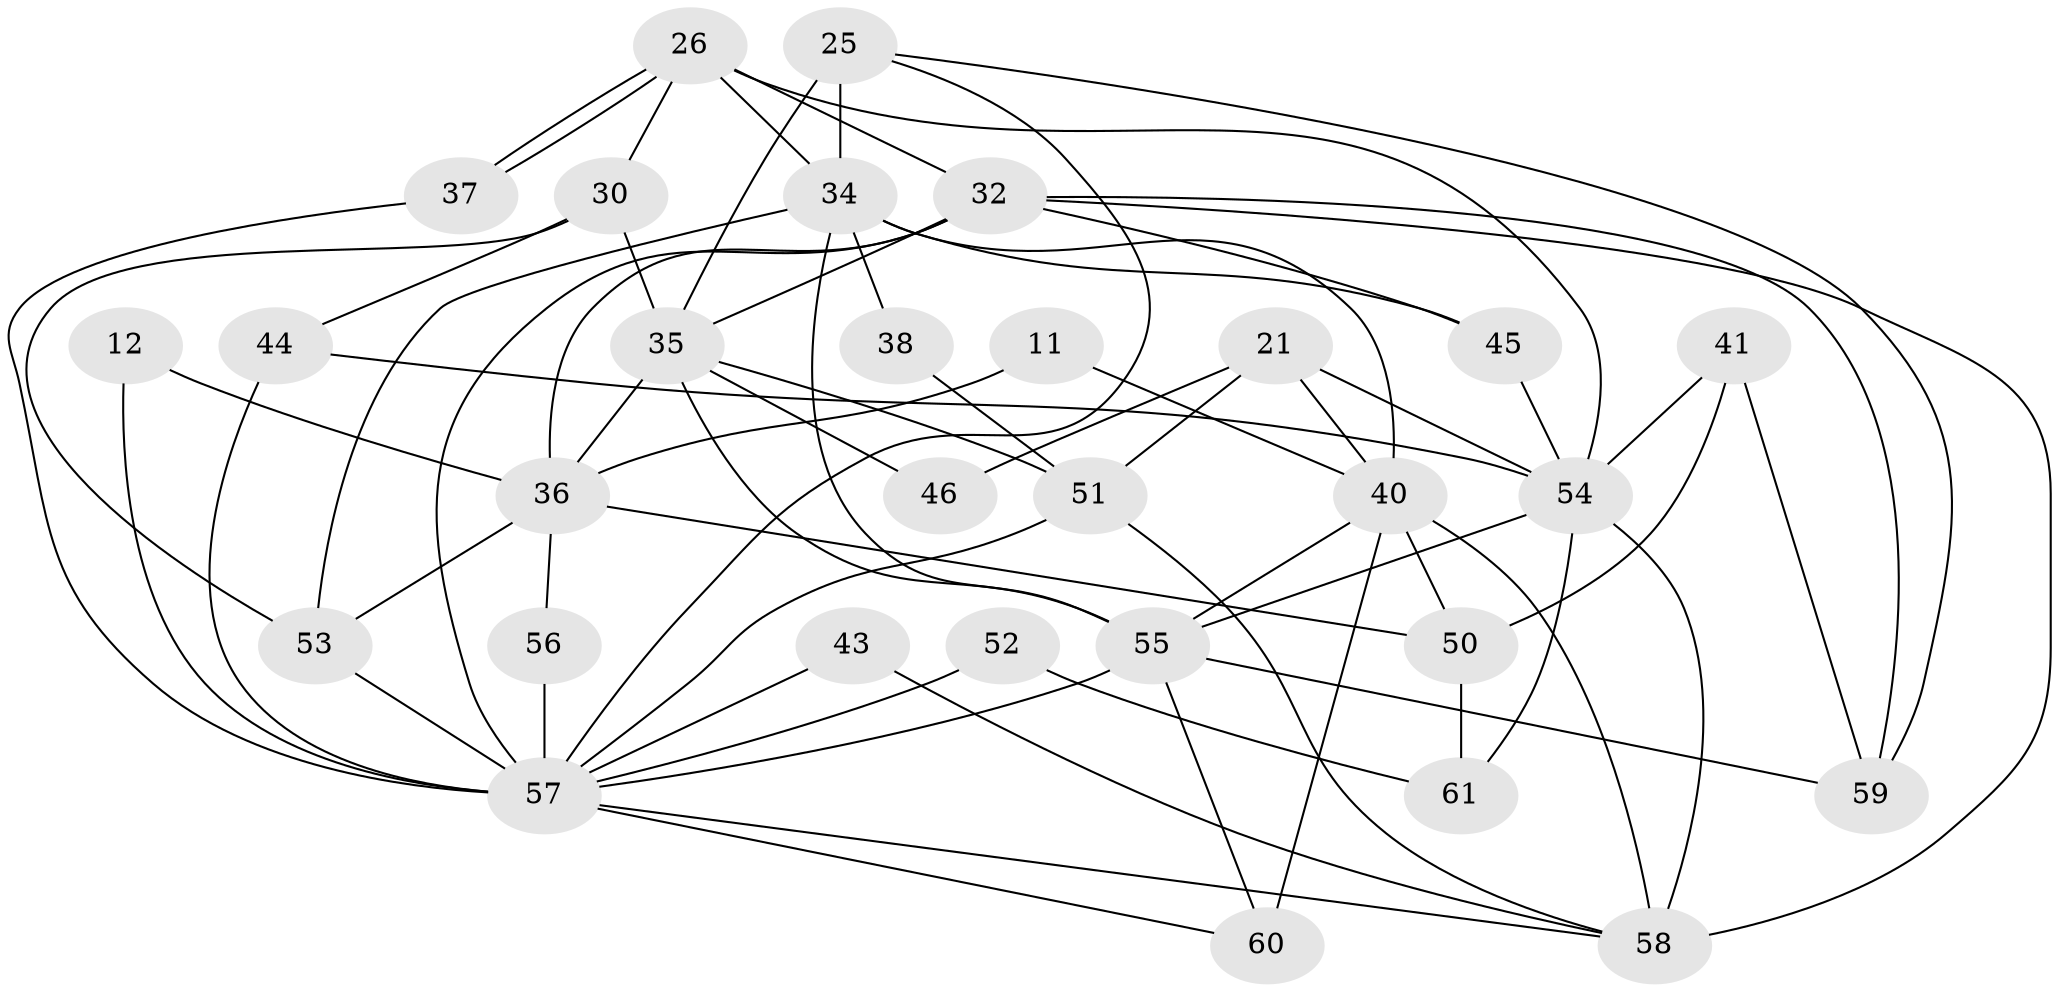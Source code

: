 // original degree distribution, {3: 0.26229508196721313, 6: 0.09836065573770492, 4: 0.3114754098360656, 2: 0.14754098360655737, 7: 0.03278688524590164, 9: 0.01639344262295082, 5: 0.11475409836065574, 8: 0.01639344262295082}
// Generated by graph-tools (version 1.1) at 2025/49/03/09/25 04:49:41]
// undirected, 30 vertices, 68 edges
graph export_dot {
graph [start="1"]
  node [color=gray90,style=filled];
  11;
  12;
  21 [super="+13"];
  25 [super="+3+18"];
  26 [super="+1"];
  30;
  32 [super="+14"];
  34 [super="+27"];
  35 [super="+20+6"];
  36 [super="+29"];
  37;
  38;
  40 [super="+9"];
  41;
  43;
  44;
  45;
  46;
  50 [super="+2"];
  51 [super="+31"];
  52;
  53;
  54 [super="+17+48"];
  55 [super="+28+47"];
  56;
  57 [super="+22+42"];
  58 [super="+33+49"];
  59 [super="+15"];
  60 [super="+4"];
  61 [super="+24"];
  11 -- 36;
  11 -- 40;
  12 -- 36;
  12 -- 57;
  21 -- 54 [weight=2];
  21 -- 46;
  21 -- 40;
  21 -- 51;
  25 -- 34 [weight=2];
  25 -- 57;
  25 -- 35 [weight=3];
  25 -- 59;
  26 -- 32 [weight=2];
  26 -- 37;
  26 -- 37;
  26 -- 30;
  26 -- 34;
  26 -- 54;
  30 -- 53;
  30 -- 44;
  30 -- 35;
  32 -- 36 [weight=2];
  32 -- 45;
  32 -- 59;
  32 -- 58 [weight=2];
  32 -- 35;
  32 -- 57;
  34 -- 45;
  34 -- 53;
  34 -- 38;
  34 -- 40 [weight=2];
  34 -- 55;
  35 -- 55;
  35 -- 36;
  35 -- 46;
  35 -- 51;
  36 -- 50 [weight=2];
  36 -- 53;
  36 -- 56;
  37 -- 57;
  38 -- 51;
  40 -- 58 [weight=2];
  40 -- 50 [weight=2];
  40 -- 60 [weight=2];
  40 -- 55;
  41 -- 50;
  41 -- 54 [weight=2];
  41 -- 59;
  43 -- 57;
  43 -- 58;
  44 -- 57 [weight=3];
  44 -- 54;
  45 -- 54;
  50 -- 61 [weight=2];
  51 -- 57 [weight=2];
  51 -- 58;
  52 -- 61 [weight=2];
  52 -- 57;
  53 -- 57;
  54 -- 61 [weight=3];
  54 -- 58;
  54 -- 55;
  55 -- 60;
  55 -- 57;
  55 -- 59;
  56 -- 57 [weight=2];
  57 -- 60;
  57 -- 58;
}
